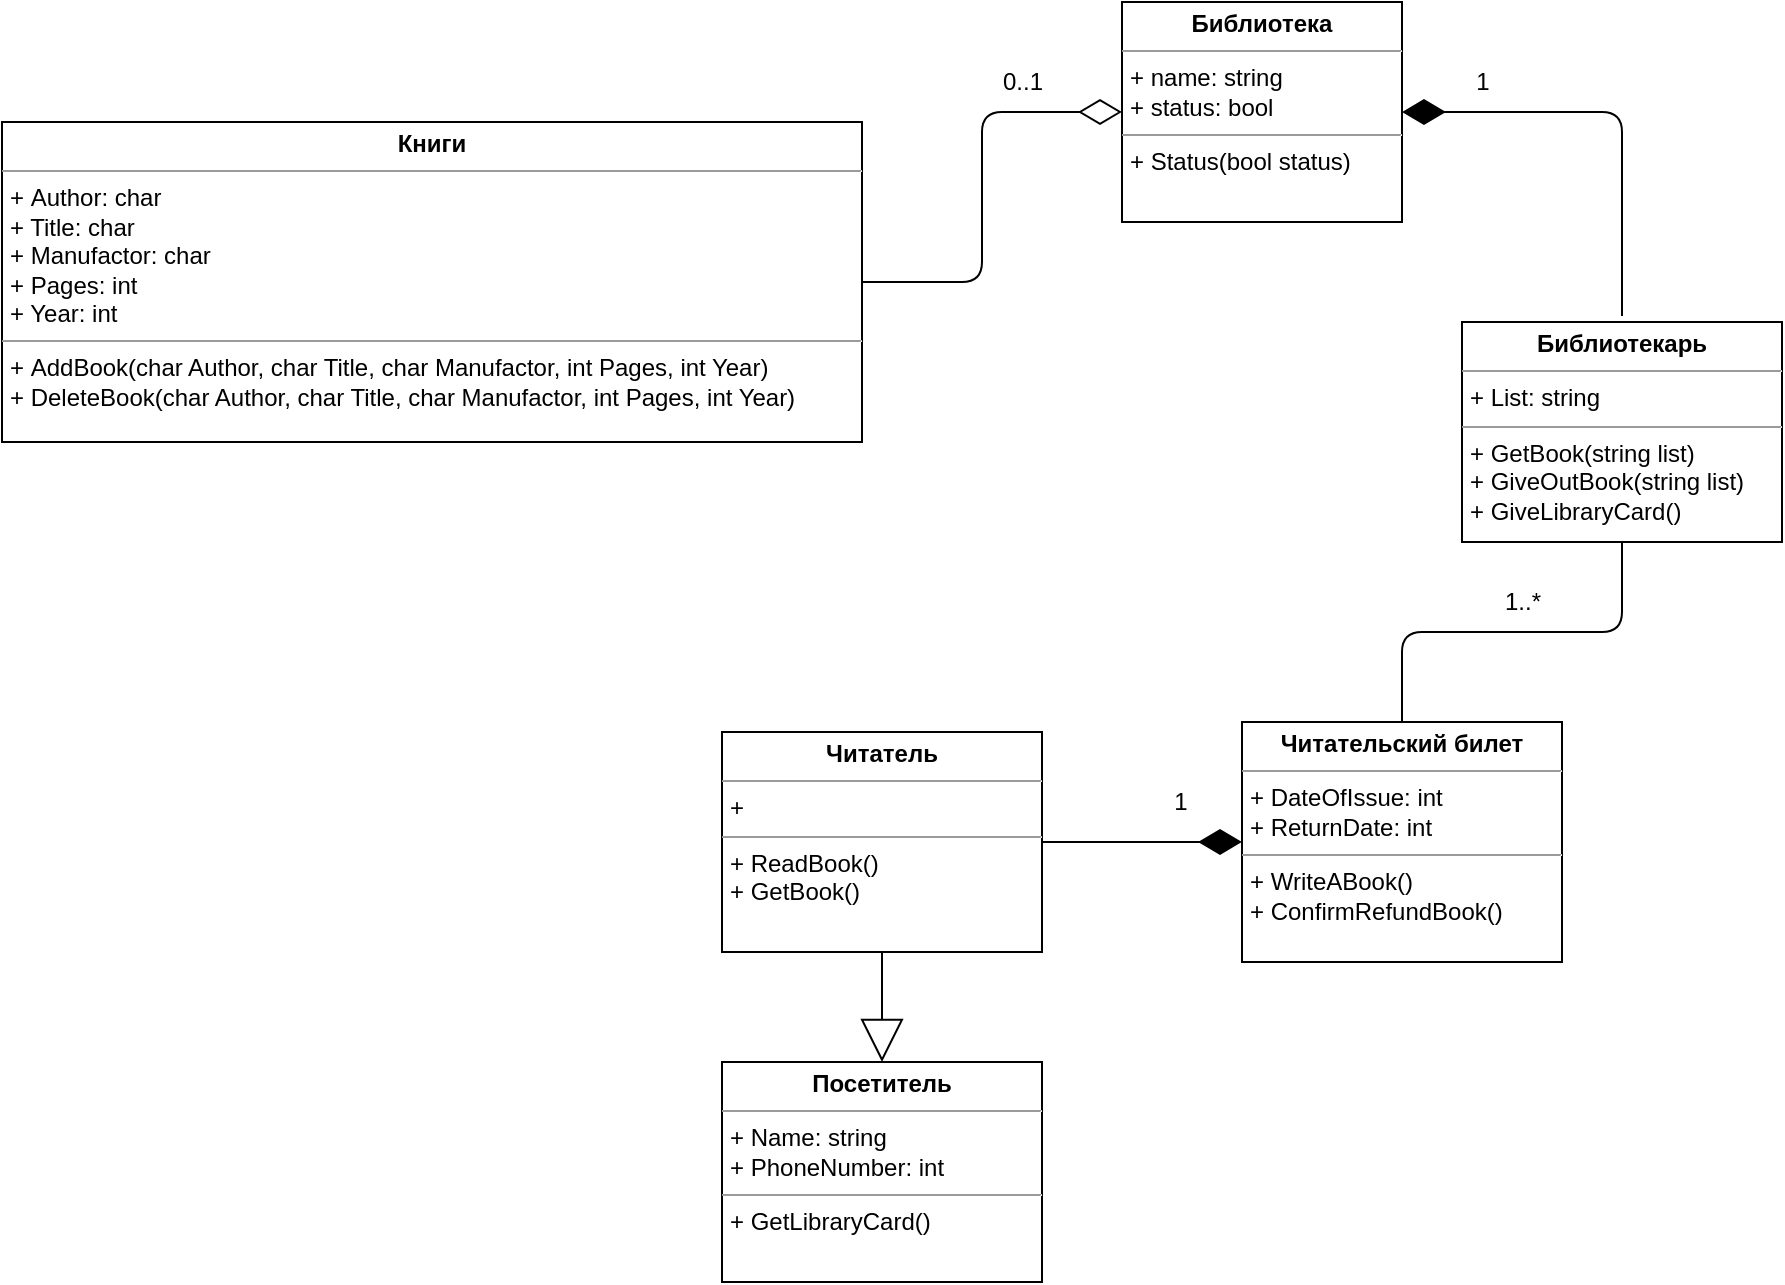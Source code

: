 <mxfile version="12.4.3" type="device" pages="1"><diagram name="Page-1" id="e7e014a7-5840-1c2e-5031-d8a46d1fe8dd"><mxGraphModel dx="751" dy="406" grid="1" gridSize="10" guides="1" tooltips="1" connect="1" arrows="1" fold="1" page="1" pageScale="1" pageWidth="1169" pageHeight="826" background="#ffffff" math="0" shadow="0"><root><mxCell id="0"/><mxCell id="1" parent="0"/><mxCell id="Q_RVGiR0fmH1YvGSLykr-91" style="edgeStyle=orthogonalEdgeStyle;rounded=1;orthogonalLoop=1;jettySize=auto;html=1;exitX=0;exitY=0.5;exitDx=0;exitDy=0;entryX=1;entryY=0.5;entryDx=0;entryDy=0;endArrow=none;endFill=0;startArrow=diamondThin;startFill=0;targetPerimeterSpacing=3;sourcePerimeterSpacing=7;startSize=19;" edge="1" parent="1" source="Q_RVGiR0fmH1YvGSLykr-63" target="Q_RVGiR0fmH1YvGSLykr-89"><mxGeometry relative="1" as="geometry"/></mxCell><mxCell id="Q_RVGiR0fmH1YvGSLykr-112" style="edgeStyle=orthogonalEdgeStyle;rounded=1;orthogonalLoop=1;jettySize=auto;html=1;exitX=1;exitY=0.5;exitDx=0;exitDy=0;startArrow=diamondThin;startFill=1;startSize=19;sourcePerimeterSpacing=7;endArrow=none;endFill=0;endSize=13;targetPerimeterSpacing=3;" edge="1" parent="1" source="Q_RVGiR0fmH1YvGSLykr-63" target="Q_RVGiR0fmH1YvGSLykr-64"><mxGeometry relative="1" as="geometry"/></mxCell><mxCell id="Q_RVGiR0fmH1YvGSLykr-63" value="&lt;p style=&quot;margin: 0px ; margin-top: 4px ; text-align: center&quot;&gt;&lt;b&gt;Библиотека&lt;/b&gt;&lt;/p&gt;&lt;hr size=&quot;1&quot;&gt;&lt;p style=&quot;margin: 0px ; margin-left: 4px&quot;&gt;+ name: string&lt;/p&gt;&lt;p style=&quot;margin: 0px ; margin-left: 4px&quot;&gt;+ status: bool&lt;/p&gt;&lt;hr size=&quot;1&quot;&gt;&lt;p style=&quot;margin: 0px ; margin-left: 4px&quot;&gt;&lt;span&gt;+ Status&lt;/span&gt;&lt;span&gt;(bool status)&lt;/span&gt;&lt;/p&gt;" style="verticalAlign=top;align=left;overflow=fill;fontSize=12;fontFamily=Helvetica;html=1;" vertex="1" parent="1"><mxGeometry x="600" y="40" width="140" height="110" as="geometry"/></mxCell><mxCell id="Q_RVGiR0fmH1YvGSLykr-64" value="&lt;p style=&quot;margin: 0px ; margin-top: 4px ; text-align: center&quot;&gt;&lt;b&gt;Библиотекарь&lt;/b&gt;&lt;/p&gt;&lt;hr size=&quot;1&quot;&gt;&lt;p style=&quot;margin: 0px ; margin-left: 4px&quot;&gt;+ List: string&lt;/p&gt;&lt;hr size=&quot;1&quot;&gt;&lt;p style=&quot;margin: 0px ; margin-left: 4px&quot;&gt;&lt;span&gt;+ GetBook(string list)&lt;/span&gt;&lt;br&gt;&lt;/p&gt;&lt;p style=&quot;margin: 0px ; margin-left: 4px&quot;&gt;+ GiveOutBook(string list)&lt;/p&gt;&lt;p style=&quot;margin: 0px ; margin-left: 4px&quot;&gt;+ GiveLibraryCard()&lt;/p&gt;" style="verticalAlign=top;align=left;overflow=fill;fontSize=12;fontFamily=Helvetica;html=1;" vertex="1" parent="1"><mxGeometry x="770" y="200" width="160" height="110" as="geometry"/></mxCell><mxCell id="Q_RVGiR0fmH1YvGSLykr-66" value="&lt;p style=&quot;margin: 0px ; margin-top: 4px ; text-align: center&quot;&gt;&lt;b&gt;Читатель&lt;/b&gt;&lt;/p&gt;&lt;hr size=&quot;1&quot;&gt;&lt;p style=&quot;margin: 0px ; margin-left: 4px&quot;&gt;+&amp;nbsp;&lt;/p&gt;&lt;hr size=&quot;1&quot;&gt;&lt;p style=&quot;margin: 0px ; margin-left: 4px&quot;&gt;+ ReadBook()&lt;/p&gt;&lt;p style=&quot;margin: 0px ; margin-left: 4px&quot;&gt;+ GetBook()&lt;/p&gt;&lt;p style=&quot;margin: 0px ; margin-left: 4px&quot;&gt;&lt;br&gt;&lt;/p&gt;" style="verticalAlign=top;align=left;overflow=fill;fontSize=12;fontFamily=Helvetica;html=1;" vertex="1" parent="1"><mxGeometry x="400" y="405" width="160" height="110" as="geometry"/></mxCell><mxCell id="Q_RVGiR0fmH1YvGSLykr-113" style="edgeStyle=orthogonalEdgeStyle;rounded=1;orthogonalLoop=1;jettySize=auto;html=1;exitX=0.5;exitY=0;exitDx=0;exitDy=0;entryX=0.5;entryY=1;entryDx=0;entryDy=0;startArrow=block;startFill=0;startSize=19;sourcePerimeterSpacing=7;endArrow=none;endFill=0;endSize=13;targetPerimeterSpacing=3;" edge="1" parent="1" source="Q_RVGiR0fmH1YvGSLykr-96" target="Q_RVGiR0fmH1YvGSLykr-66"><mxGeometry relative="1" as="geometry"/></mxCell><mxCell id="Q_RVGiR0fmH1YvGSLykr-96" value="&lt;p style=&quot;margin: 0px ; margin-top: 4px ; text-align: center&quot;&gt;&lt;b&gt;Посетитель&lt;/b&gt;&lt;/p&gt;&lt;hr size=&quot;1&quot;&gt;&lt;p style=&quot;margin: 0px ; margin-left: 4px&quot;&gt;+ Name: string&lt;/p&gt;&lt;p style=&quot;margin: 0px ; margin-left: 4px&quot;&gt;+ PhoneNumber: int&lt;/p&gt;&lt;hr size=&quot;1&quot;&gt;&lt;p style=&quot;margin: 0px ; margin-left: 4px&quot;&gt;+ GetLibraryCard()&lt;/p&gt;&lt;p style=&quot;margin: 0px ; margin-left: 4px&quot;&gt;&lt;br&gt;&lt;/p&gt;" style="verticalAlign=top;align=left;overflow=fill;fontSize=12;fontFamily=Helvetica;html=1;" vertex="1" parent="1"><mxGeometry x="400" y="570" width="160" height="110" as="geometry"/></mxCell><mxCell id="Q_RVGiR0fmH1YvGSLykr-106" style="edgeStyle=orthogonalEdgeStyle;rounded=1;orthogonalLoop=1;jettySize=auto;html=1;exitX=0;exitY=0.5;exitDx=0;exitDy=0;entryX=1;entryY=0.5;entryDx=0;entryDy=0;startArrow=diamondThin;startFill=1;startSize=19;sourcePerimeterSpacing=7;endArrow=none;endFill=0;endSize=13;targetPerimeterSpacing=3;" edge="1" parent="1" source="Q_RVGiR0fmH1YvGSLykr-98" target="Q_RVGiR0fmH1YvGSLykr-66"><mxGeometry relative="1" as="geometry"/></mxCell><mxCell id="Q_RVGiR0fmH1YvGSLykr-107" style="edgeStyle=orthogonalEdgeStyle;rounded=1;orthogonalLoop=1;jettySize=auto;html=1;exitX=0.5;exitY=0;exitDx=0;exitDy=0;entryX=0.5;entryY=1;entryDx=0;entryDy=0;startArrow=none;startFill=0;startSize=19;sourcePerimeterSpacing=7;endArrow=none;endFill=0;endSize=13;targetPerimeterSpacing=3;" edge="1" parent="1" source="Q_RVGiR0fmH1YvGSLykr-98" target="Q_RVGiR0fmH1YvGSLykr-64"><mxGeometry relative="1" as="geometry"/></mxCell><mxCell id="Q_RVGiR0fmH1YvGSLykr-98" value="&lt;p style=&quot;margin: 0px ; margin-top: 4px ; text-align: center&quot;&gt;&lt;b&gt;Читательский билет&lt;/b&gt;&lt;/p&gt;&lt;hr size=&quot;1&quot;&gt;&lt;p style=&quot;margin: 0px ; margin-left: 4px&quot;&gt;&lt;span&gt;+&amp;nbsp;DateOfIssue: int&lt;/span&gt;&lt;br&gt;&lt;/p&gt;&lt;p style=&quot;margin: 0px ; margin-left: 4px&quot;&gt;+ ReturnDate: int&lt;br&gt;&lt;/p&gt;&lt;hr size=&quot;1&quot;&gt;&lt;p style=&quot;margin: 0px ; margin-left: 4px&quot;&gt;+ WriteABook()&lt;/p&gt;&lt;p style=&quot;margin: 0px ; margin-left: 4px&quot;&gt;+ ConfirmRefundBook()&lt;/p&gt;" style="verticalAlign=top;align=left;overflow=fill;fontSize=12;fontFamily=Helvetica;html=1;" vertex="1" parent="1"><mxGeometry x="660" y="400" width="160" height="120" as="geometry"/></mxCell><mxCell id="Q_RVGiR0fmH1YvGSLykr-89" value="&lt;p style=&quot;margin: 0px ; margin-top: 4px ; text-align: center&quot;&gt;&lt;b&gt;Книги&lt;/b&gt;&lt;/p&gt;&lt;hr size=&quot;1&quot;&gt;&lt;p style=&quot;margin: 0px 0px 0px 4px&quot;&gt;+&amp;nbsp;Author: char&lt;/p&gt;&lt;p style=&quot;margin: 0px 0px 0px 4px&quot;&gt;+ Title: char&lt;/p&gt;&lt;p style=&quot;margin: 0px 0px 0px 4px&quot;&gt;+ Manufactor: char&lt;/p&gt;&lt;p style=&quot;margin: 0px 0px 0px 4px&quot;&gt;+ Pages: int&lt;/p&gt;&lt;p style=&quot;margin: 0px 0px 0px 4px&quot;&gt;+ Year: int&lt;/p&gt;&lt;hr size=&quot;1&quot;&gt;&lt;p style=&quot;margin: 0px ; margin-left: 4px&quot;&gt;+&amp;nbsp;&lt;span&gt;AddBook(char Author, char Title, char Manufactor, int Pages, int Year)&lt;/span&gt;&lt;/p&gt;&lt;p style=&quot;margin: 0px 0px 0px 4px&quot;&gt;+ DeleteBook(char Author, char Title, char Manufactor, int Pages, int Year)&lt;/p&gt;&lt;div&gt;&lt;br&gt;&lt;/div&gt;" style="verticalAlign=top;align=left;overflow=fill;fontSize=12;fontFamily=Helvetica;html=1;" vertex="1" parent="1"><mxGeometry x="40" y="100" width="430" height="160" as="geometry"/></mxCell><mxCell id="Q_RVGiR0fmH1YvGSLykr-115" value="1" style="text;html=1;align=center;verticalAlign=middle;resizable=0;points=[];;autosize=1;" vertex="1" parent="1"><mxGeometry x="619" y="430" width="20" height="20" as="geometry"/></mxCell><mxCell id="Q_RVGiR0fmH1YvGSLykr-116" value="1..*" style="text;html=1;align=center;verticalAlign=middle;resizable=0;points=[];;autosize=1;" vertex="1" parent="1"><mxGeometry x="785" y="330" width="30" height="20" as="geometry"/></mxCell><mxCell id="Q_RVGiR0fmH1YvGSLykr-117" value="1" style="text;html=1;align=center;verticalAlign=middle;resizable=0;points=[];;autosize=1;" vertex="1" parent="1"><mxGeometry x="770" y="70" width="20" height="20" as="geometry"/></mxCell><mxCell id="Q_RVGiR0fmH1YvGSLykr-118" value="0..1" style="text;html=1;align=center;verticalAlign=middle;resizable=0;points=[];;autosize=1;" vertex="1" parent="1"><mxGeometry x="530" y="70" width="40" height="20" as="geometry"/></mxCell></root></mxGraphModel></diagram></mxfile>